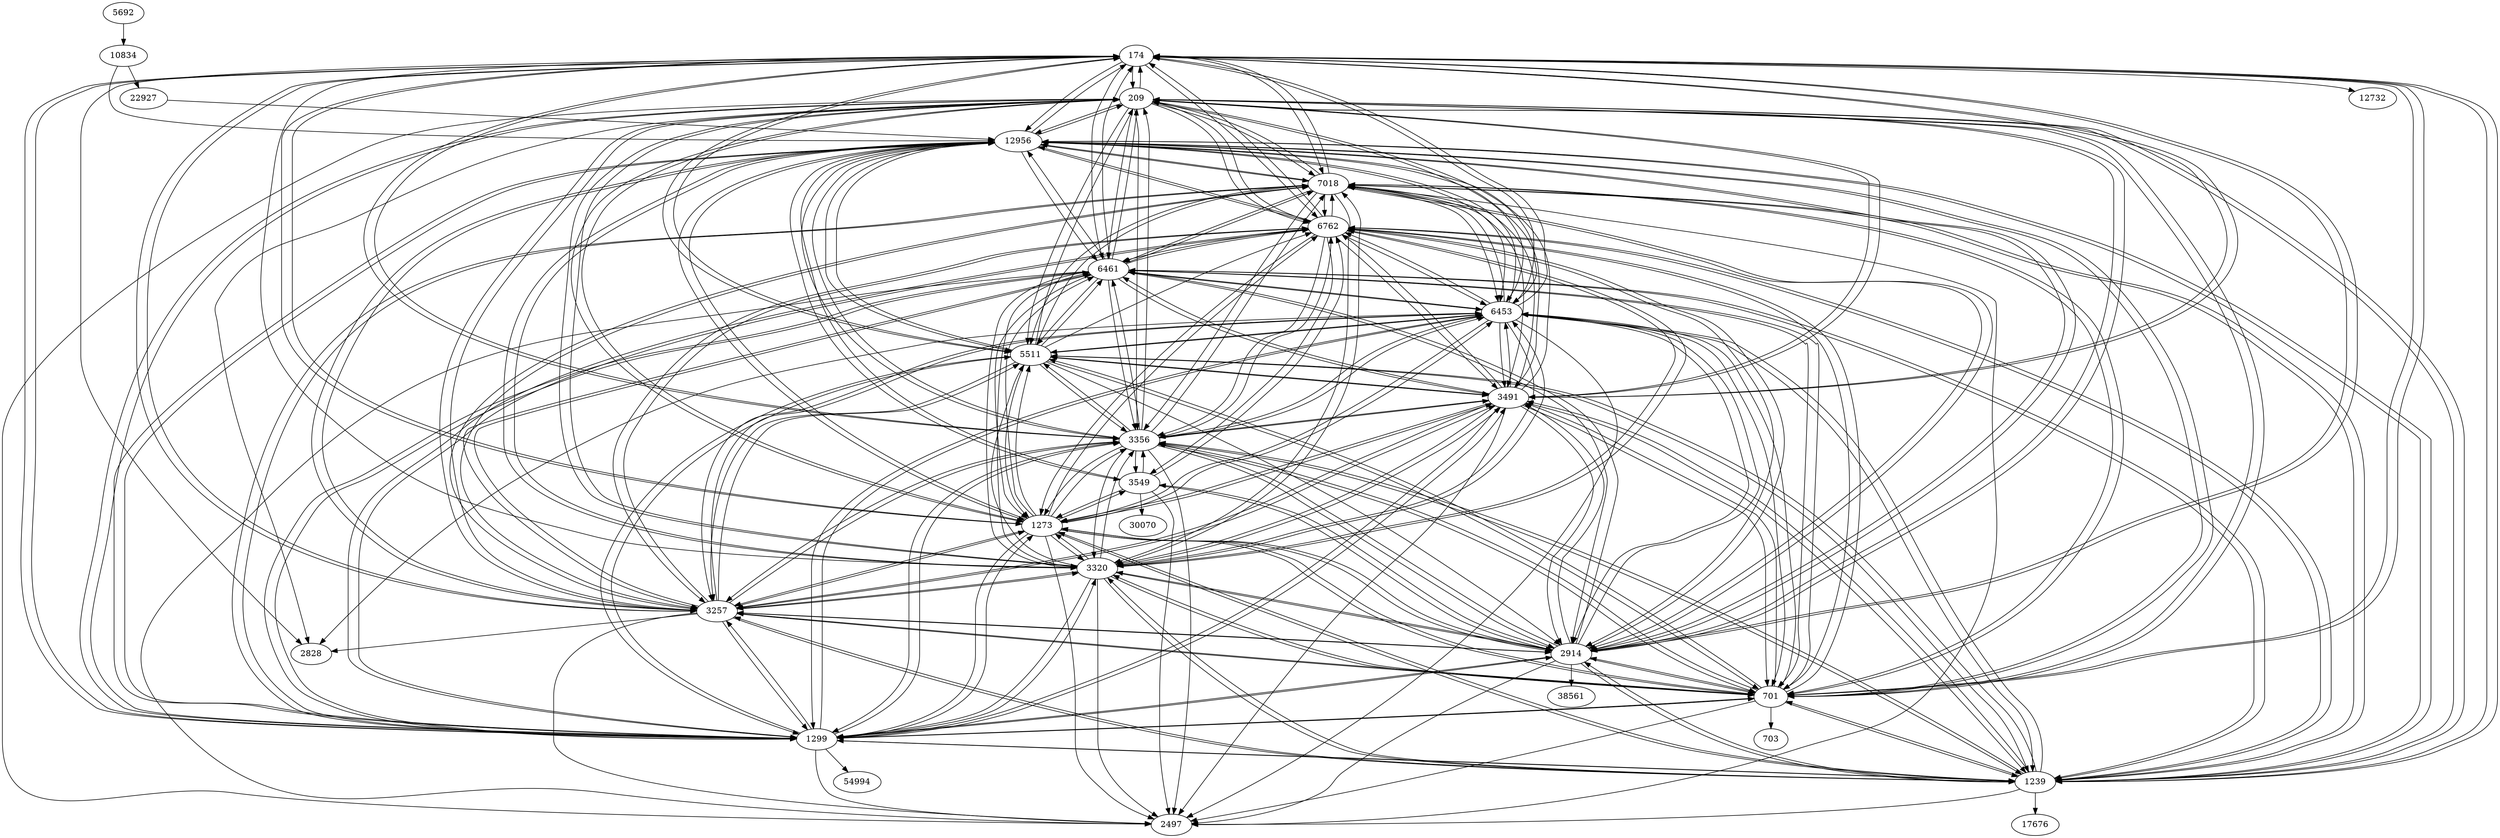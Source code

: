 digraph {
  // Node definitions.
  174;
  209;
  701;
  703;
  1239;
  1273;
  1299;
  2497;
  2828;
  2914;
  3257;
  3320;
  3356;
  3491;
  3549;
  5511;
  5692;
  6453;
  6461;
  6762;
  7018;
  10834;
  12732;
  12956;
  17676;
  22927;
  30070;
  38561;
  54994;

  // Edge definitions.
  174 -> 209;
  174 -> 701;
  174 -> 1239;
  174 -> 1273;
  174 -> 1299;
  174 -> 2828;
  174 -> 2914;
  174 -> 3257;
  174 -> 3356;
  174 -> 3491;
  174 -> 5511;
  174 -> 6453;
  174 -> 6461;
  174 -> 6762;
  174 -> 7018;
  174 -> 12732;
  174 -> 12956;
  209 -> 174;
  209 -> 701;
  209 -> 1239;
  209 -> 1273;
  209 -> 1299;
  209 -> 2497;
  209 -> 2828;
  209 -> 2914;
  209 -> 3257;
  209 -> 3320;
  209 -> 3356;
  209 -> 3491;
  209 -> 5511;
  209 -> 6453;
  209 -> 6461;
  209 -> 6762;
  209 -> 7018;
  209 -> 12956;
  701 -> 174;
  701 -> 209;
  701 -> 703;
  701 -> 1239;
  701 -> 1273;
  701 -> 1299;
  701 -> 2497;
  701 -> 2914;
  701 -> 3257;
  701 -> 3320;
  701 -> 3356;
  701 -> 3491;
  701 -> 5511;
  701 -> 6453;
  701 -> 6461;
  701 -> 6762;
  701 -> 7018;
  701 -> 12956;
  1239 -> 174;
  1239 -> 209;
  1239 -> 701;
  1239 -> 1273;
  1239 -> 1299;
  1239 -> 2497;
  1239 -> 2914;
  1239 -> 3257;
  1239 -> 3320;
  1239 -> 3356;
  1239 -> 3491;
  1239 -> 5511;
  1239 -> 6453;
  1239 -> 6461;
  1239 -> 6762;
  1239 -> 7018;
  1239 -> 12956;
  1239 -> 17676;
  1273 -> 174;
  1273 -> 209;
  1273 -> 701;
  1273 -> 1239;
  1273 -> 1299;
  1273 -> 2497;
  1273 -> 2914;
  1273 -> 3257;
  1273 -> 3320;
  1273 -> 3356;
  1273 -> 3491;
  1273 -> 3549;
  1273 -> 5511;
  1273 -> 6453;
  1273 -> 6461;
  1273 -> 6762;
  1273 -> 12956;
  1299 -> 174;
  1299 -> 209;
  1299 -> 701;
  1299 -> 1239;
  1299 -> 1273;
  1299 -> 2497;
  1299 -> 2914;
  1299 -> 3257;
  1299 -> 3320;
  1299 -> 3356;
  1299 -> 3491;
  1299 -> 5511;
  1299 -> 6453;
  1299 -> 6461;
  1299 -> 6762;
  1299 -> 7018;
  1299 -> 12956;
  1299 -> 54994;
  2914 -> 174;
  2914 -> 209;
  2914 -> 701;
  2914 -> 1239;
  2914 -> 1273;
  2914 -> 1299;
  2914 -> 2497;
  2914 -> 3257;
  2914 -> 3320;
  2914 -> 3356;
  2914 -> 3491;
  2914 -> 3549;
  2914 -> 6453;
  2914 -> 6461;
  2914 -> 6762;
  2914 -> 7018;
  2914 -> 12956;
  2914 -> 38561;
  3257 -> 174;
  3257 -> 209;
  3257 -> 701;
  3257 -> 1239;
  3257 -> 1273;
  3257 -> 1299;
  3257 -> 2497;
  3257 -> 2828;
  3257 -> 2914;
  3257 -> 3320;
  3257 -> 3356;
  3257 -> 3491;
  3257 -> 5511;
  3257 -> 6453;
  3257 -> 6461;
  3257 -> 6762;
  3257 -> 7018;
  3257 -> 12956;
  3320 -> 174;
  3320 -> 209;
  3320 -> 701;
  3320 -> 1239;
  3320 -> 1273;
  3320 -> 1299;
  3320 -> 2497;
  3320 -> 2914;
  3320 -> 3257;
  3320 -> 3356;
  3320 -> 3491;
  3320 -> 5511;
  3320 -> 6453;
  3320 -> 6461;
  3320 -> 6762;
  3320 -> 7018;
  3320 -> 12956;
  3356 -> 174;
  3356 -> 209;
  3356 -> 701;
  3356 -> 1239;
  3356 -> 1273;
  3356 -> 1299;
  3356 -> 2497;
  3356 -> 2914;
  3356 -> 3257;
  3356 -> 3320;
  3356 -> 3491;
  3356 -> 3549;
  3356 -> 5511;
  3356 -> 6453;
  3356 -> 6461;
  3356 -> 6762;
  3356 -> 7018;
  3356 -> 12956;
  3491 -> 174;
  3491 -> 209;
  3491 -> 701;
  3491 -> 1239;
  3491 -> 1273;
  3491 -> 1299;
  3491 -> 2497;
  3491 -> 2914;
  3491 -> 3257;
  3491 -> 3320;
  3491 -> 3356;
  3491 -> 5511;
  3491 -> 6453;
  3491 -> 6461;
  3491 -> 6762;
  3491 -> 7018;
  3491 -> 12956;
  3549 -> 1273;
  3549 -> 2497;
  3549 -> 2914;
  3549 -> 3356;
  3549 -> 6762;
  3549 -> 12956;
  3549 -> 30070;
  5511 -> 174;
  5511 -> 209;
  5511 -> 701;
  5511 -> 1239;
  5511 -> 1273;
  5511 -> 1299;
  5511 -> 2914;
  5511 -> 3257;
  5511 -> 3356;
  5511 -> 3491;
  5511 -> 6453;
  5511 -> 6461;
  5511 -> 6762;
  5511 -> 7018;
  5511 -> 12956;
  5692 -> 10834;
  6453 -> 174;
  6453 -> 209;
  6453 -> 701;
  6453 -> 1239;
  6453 -> 1273;
  6453 -> 1299;
  6453 -> 2497;
  6453 -> 2828;
  6453 -> 2914;
  6453 -> 3257;
  6453 -> 3320;
  6453 -> 3356;
  6453 -> 3491;
  6453 -> 5511;
  6453 -> 6461;
  6453 -> 6762;
  6453 -> 7018;
  6453 -> 12956;
  6461 -> 174;
  6461 -> 209;
  6461 -> 701;
  6461 -> 1239;
  6461 -> 1273;
  6461 -> 1299;
  6461 -> 2497;
  6461 -> 2914;
  6461 -> 3257;
  6461 -> 3320;
  6461 -> 3356;
  6461 -> 3491;
  6461 -> 5511;
  6461 -> 6453;
  6461 -> 6762;
  6461 -> 7018;
  6461 -> 12956;
  6762 -> 174;
  6762 -> 209;
  6762 -> 701;
  6762 -> 1239;
  6762 -> 1273;
  6762 -> 1299;
  6762 -> 2914;
  6762 -> 3257;
  6762 -> 3320;
  6762 -> 3356;
  6762 -> 3491;
  6762 -> 3549;
  6762 -> 6453;
  6762 -> 6461;
  6762 -> 7018;
  6762 -> 12956;
  7018 -> 174;
  7018 -> 209;
  7018 -> 701;
  7018 -> 1239;
  7018 -> 1299;
  7018 -> 2497;
  7018 -> 2914;
  7018 -> 3257;
  7018 -> 3320;
  7018 -> 3356;
  7018 -> 3491;
  7018 -> 5511;
  7018 -> 6453;
  7018 -> 6461;
  7018 -> 6762;
  7018 -> 12956;
  10834 -> 12956;
  10834 -> 22927;
  12956 -> 174;
  12956 -> 209;
  12956 -> 701;
  12956 -> 1239;
  12956 -> 1273;
  12956 -> 1299;
  12956 -> 2914;
  12956 -> 3257;
  12956 -> 3320;
  12956 -> 3356;
  12956 -> 3491;
  12956 -> 3549;
  12956 -> 5511;
  12956 -> 6453;
  12956 -> 6461;
  12956 -> 6762;
  12956 -> 7018;
  22927 -> 12956;
}